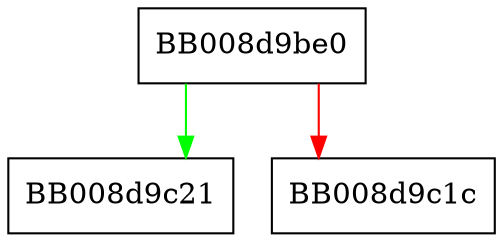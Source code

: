 digraph getdtablesize {
  node [shape="box"];
  graph [splines=ortho];
  BB008d9be0 -> BB008d9c21 [color="green"];
  BB008d9be0 -> BB008d9c1c [color="red"];
}